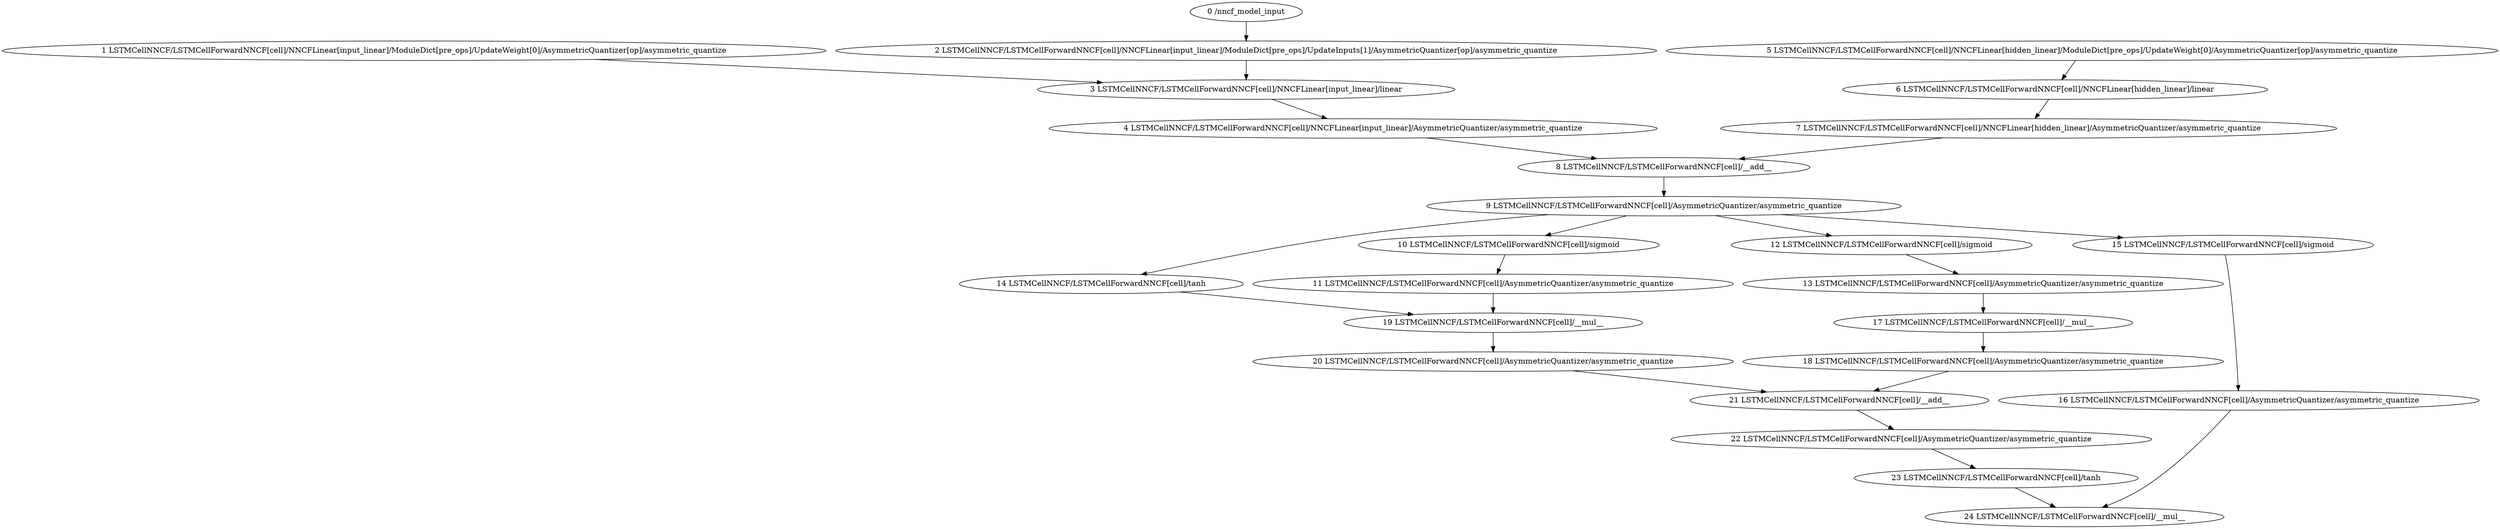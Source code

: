 strict digraph  {
"0 /nncf_model_input" [id=0, scope="", type=nncf_model_input];
"1 LSTMCellNNCF/LSTMCellForwardNNCF[cell]/NNCFLinear[input_linear]/ModuleDict[pre_ops]/UpdateWeight[0]/AsymmetricQuantizer[op]/asymmetric_quantize" [id=1, scope="LSTMCellNNCF/LSTMCellForwardNNCF[cell]/NNCFLinear[input_linear]/ModuleDict[pre_ops]/UpdateWeight[0]/AsymmetricQuantizer[op]", type=asymmetric_quantize];
"2 LSTMCellNNCF/LSTMCellForwardNNCF[cell]/NNCFLinear[input_linear]/ModuleDict[pre_ops]/UpdateInputs[1]/AsymmetricQuantizer[op]/asymmetric_quantize" [id=2, scope="LSTMCellNNCF/LSTMCellForwardNNCF[cell]/NNCFLinear[input_linear]/ModuleDict[pre_ops]/UpdateInputs[1]/AsymmetricQuantizer[op]", type=asymmetric_quantize];
"3 LSTMCellNNCF/LSTMCellForwardNNCF[cell]/NNCFLinear[input_linear]/linear" [id=3, scope="LSTMCellNNCF/LSTMCellForwardNNCF[cell]/NNCFLinear[input_linear]", type=linear];
"4 LSTMCellNNCF/LSTMCellForwardNNCF[cell]/NNCFLinear[input_linear]/AsymmetricQuantizer/asymmetric_quantize" [id=4, scope="LSTMCellNNCF/LSTMCellForwardNNCF[cell]/NNCFLinear[input_linear]/AsymmetricQuantizer", type=asymmetric_quantize];
"5 LSTMCellNNCF/LSTMCellForwardNNCF[cell]/NNCFLinear[hidden_linear]/ModuleDict[pre_ops]/UpdateWeight[0]/AsymmetricQuantizer[op]/asymmetric_quantize" [id=5, scope="LSTMCellNNCF/LSTMCellForwardNNCF[cell]/NNCFLinear[hidden_linear]/ModuleDict[pre_ops]/UpdateWeight[0]/AsymmetricQuantizer[op]", type=asymmetric_quantize];
"6 LSTMCellNNCF/LSTMCellForwardNNCF[cell]/NNCFLinear[hidden_linear]/linear" [id=6, scope="LSTMCellNNCF/LSTMCellForwardNNCF[cell]/NNCFLinear[hidden_linear]", type=linear];
"7 LSTMCellNNCF/LSTMCellForwardNNCF[cell]/NNCFLinear[hidden_linear]/AsymmetricQuantizer/asymmetric_quantize" [id=7, scope="LSTMCellNNCF/LSTMCellForwardNNCF[cell]/NNCFLinear[hidden_linear]/AsymmetricQuantizer", type=asymmetric_quantize];
"8 LSTMCellNNCF/LSTMCellForwardNNCF[cell]/__add__" [id=8, scope="LSTMCellNNCF/LSTMCellForwardNNCF[cell]", type=__add__];
"9 LSTMCellNNCF/LSTMCellForwardNNCF[cell]/AsymmetricQuantizer/asymmetric_quantize" [id=9, scope="LSTMCellNNCF/LSTMCellForwardNNCF[cell]/AsymmetricQuantizer", type=asymmetric_quantize];
"10 LSTMCellNNCF/LSTMCellForwardNNCF[cell]/sigmoid" [id=10, scope="LSTMCellNNCF/LSTMCellForwardNNCF[cell]", type=sigmoid];
"11 LSTMCellNNCF/LSTMCellForwardNNCF[cell]/AsymmetricQuantizer/asymmetric_quantize" [id=11, scope="LSTMCellNNCF/LSTMCellForwardNNCF[cell]/AsymmetricQuantizer", type=asymmetric_quantize];
"12 LSTMCellNNCF/LSTMCellForwardNNCF[cell]/sigmoid" [id=12, scope="LSTMCellNNCF/LSTMCellForwardNNCF[cell]", type=sigmoid];
"13 LSTMCellNNCF/LSTMCellForwardNNCF[cell]/AsymmetricQuantizer/asymmetric_quantize" [id=13, scope="LSTMCellNNCF/LSTMCellForwardNNCF[cell]/AsymmetricQuantizer", type=asymmetric_quantize];
"14 LSTMCellNNCF/LSTMCellForwardNNCF[cell]/tanh" [id=14, scope="LSTMCellNNCF/LSTMCellForwardNNCF[cell]", type=tanh];
"15 LSTMCellNNCF/LSTMCellForwardNNCF[cell]/sigmoid" [id=15, scope="LSTMCellNNCF/LSTMCellForwardNNCF[cell]", type=sigmoid];
"16 LSTMCellNNCF/LSTMCellForwardNNCF[cell]/AsymmetricQuantizer/asymmetric_quantize" [id=16, scope="LSTMCellNNCF/LSTMCellForwardNNCF[cell]/AsymmetricQuantizer", type=asymmetric_quantize];
"17 LSTMCellNNCF/LSTMCellForwardNNCF[cell]/__mul__" [id=17, scope="LSTMCellNNCF/LSTMCellForwardNNCF[cell]", type=__mul__];
"18 LSTMCellNNCF/LSTMCellForwardNNCF[cell]/AsymmetricQuantizer/asymmetric_quantize" [id=18, scope="LSTMCellNNCF/LSTMCellForwardNNCF[cell]/AsymmetricQuantizer", type=asymmetric_quantize];
"19 LSTMCellNNCF/LSTMCellForwardNNCF[cell]/__mul__" [id=19, scope="LSTMCellNNCF/LSTMCellForwardNNCF[cell]", type=__mul__];
"20 LSTMCellNNCF/LSTMCellForwardNNCF[cell]/AsymmetricQuantizer/asymmetric_quantize" [id=20, scope="LSTMCellNNCF/LSTMCellForwardNNCF[cell]/AsymmetricQuantizer", type=asymmetric_quantize];
"21 LSTMCellNNCF/LSTMCellForwardNNCF[cell]/__add__" [id=21, scope="LSTMCellNNCF/LSTMCellForwardNNCF[cell]", type=__add__];
"22 LSTMCellNNCF/LSTMCellForwardNNCF[cell]/AsymmetricQuantizer/asymmetric_quantize" [id=22, scope="LSTMCellNNCF/LSTMCellForwardNNCF[cell]/AsymmetricQuantizer", type=asymmetric_quantize];
"23 LSTMCellNNCF/LSTMCellForwardNNCF[cell]/tanh" [id=23, scope="LSTMCellNNCF/LSTMCellForwardNNCF[cell]", type=tanh];
"24 LSTMCellNNCF/LSTMCellForwardNNCF[cell]/__mul__" [id=24, scope="LSTMCellNNCF/LSTMCellForwardNNCF[cell]", type=__mul__];
"0 /nncf_model_input" -> "2 LSTMCellNNCF/LSTMCellForwardNNCF[cell]/NNCFLinear[input_linear]/ModuleDict[pre_ops]/UpdateInputs[1]/AsymmetricQuantizer[op]/asymmetric_quantize";
"1 LSTMCellNNCF/LSTMCellForwardNNCF[cell]/NNCFLinear[input_linear]/ModuleDict[pre_ops]/UpdateWeight[0]/AsymmetricQuantizer[op]/asymmetric_quantize" -> "3 LSTMCellNNCF/LSTMCellForwardNNCF[cell]/NNCFLinear[input_linear]/linear";
"2 LSTMCellNNCF/LSTMCellForwardNNCF[cell]/NNCFLinear[input_linear]/ModuleDict[pre_ops]/UpdateInputs[1]/AsymmetricQuantizer[op]/asymmetric_quantize" -> "3 LSTMCellNNCF/LSTMCellForwardNNCF[cell]/NNCFLinear[input_linear]/linear";
"3 LSTMCellNNCF/LSTMCellForwardNNCF[cell]/NNCFLinear[input_linear]/linear" -> "4 LSTMCellNNCF/LSTMCellForwardNNCF[cell]/NNCFLinear[input_linear]/AsymmetricQuantizer/asymmetric_quantize";
"4 LSTMCellNNCF/LSTMCellForwardNNCF[cell]/NNCFLinear[input_linear]/AsymmetricQuantizer/asymmetric_quantize" -> "8 LSTMCellNNCF/LSTMCellForwardNNCF[cell]/__add__";
"5 LSTMCellNNCF/LSTMCellForwardNNCF[cell]/NNCFLinear[hidden_linear]/ModuleDict[pre_ops]/UpdateWeight[0]/AsymmetricQuantizer[op]/asymmetric_quantize" -> "6 LSTMCellNNCF/LSTMCellForwardNNCF[cell]/NNCFLinear[hidden_linear]/linear";
"6 LSTMCellNNCF/LSTMCellForwardNNCF[cell]/NNCFLinear[hidden_linear]/linear" -> "7 LSTMCellNNCF/LSTMCellForwardNNCF[cell]/NNCFLinear[hidden_linear]/AsymmetricQuantizer/asymmetric_quantize";
"7 LSTMCellNNCF/LSTMCellForwardNNCF[cell]/NNCFLinear[hidden_linear]/AsymmetricQuantizer/asymmetric_quantize" -> "8 LSTMCellNNCF/LSTMCellForwardNNCF[cell]/__add__";
"8 LSTMCellNNCF/LSTMCellForwardNNCF[cell]/__add__" -> "9 LSTMCellNNCF/LSTMCellForwardNNCF[cell]/AsymmetricQuantizer/asymmetric_quantize";
"9 LSTMCellNNCF/LSTMCellForwardNNCF[cell]/AsymmetricQuantizer/asymmetric_quantize" -> "10 LSTMCellNNCF/LSTMCellForwardNNCF[cell]/sigmoid";
"9 LSTMCellNNCF/LSTMCellForwardNNCF[cell]/AsymmetricQuantizer/asymmetric_quantize" -> "12 LSTMCellNNCF/LSTMCellForwardNNCF[cell]/sigmoid";
"9 LSTMCellNNCF/LSTMCellForwardNNCF[cell]/AsymmetricQuantizer/asymmetric_quantize" -> "14 LSTMCellNNCF/LSTMCellForwardNNCF[cell]/tanh";
"9 LSTMCellNNCF/LSTMCellForwardNNCF[cell]/AsymmetricQuantizer/asymmetric_quantize" -> "15 LSTMCellNNCF/LSTMCellForwardNNCF[cell]/sigmoid";
"10 LSTMCellNNCF/LSTMCellForwardNNCF[cell]/sigmoid" -> "11 LSTMCellNNCF/LSTMCellForwardNNCF[cell]/AsymmetricQuantizer/asymmetric_quantize";
"11 LSTMCellNNCF/LSTMCellForwardNNCF[cell]/AsymmetricQuantizer/asymmetric_quantize" -> "19 LSTMCellNNCF/LSTMCellForwardNNCF[cell]/__mul__";
"12 LSTMCellNNCF/LSTMCellForwardNNCF[cell]/sigmoid" -> "13 LSTMCellNNCF/LSTMCellForwardNNCF[cell]/AsymmetricQuantizer/asymmetric_quantize";
"13 LSTMCellNNCF/LSTMCellForwardNNCF[cell]/AsymmetricQuantizer/asymmetric_quantize" -> "17 LSTMCellNNCF/LSTMCellForwardNNCF[cell]/__mul__";
"14 LSTMCellNNCF/LSTMCellForwardNNCF[cell]/tanh" -> "19 LSTMCellNNCF/LSTMCellForwardNNCF[cell]/__mul__";
"15 LSTMCellNNCF/LSTMCellForwardNNCF[cell]/sigmoid" -> "16 LSTMCellNNCF/LSTMCellForwardNNCF[cell]/AsymmetricQuantizer/asymmetric_quantize";
"16 LSTMCellNNCF/LSTMCellForwardNNCF[cell]/AsymmetricQuantizer/asymmetric_quantize" -> "24 LSTMCellNNCF/LSTMCellForwardNNCF[cell]/__mul__";
"17 LSTMCellNNCF/LSTMCellForwardNNCF[cell]/__mul__" -> "18 LSTMCellNNCF/LSTMCellForwardNNCF[cell]/AsymmetricQuantizer/asymmetric_quantize";
"18 LSTMCellNNCF/LSTMCellForwardNNCF[cell]/AsymmetricQuantizer/asymmetric_quantize" -> "21 LSTMCellNNCF/LSTMCellForwardNNCF[cell]/__add__";
"19 LSTMCellNNCF/LSTMCellForwardNNCF[cell]/__mul__" -> "20 LSTMCellNNCF/LSTMCellForwardNNCF[cell]/AsymmetricQuantizer/asymmetric_quantize";
"20 LSTMCellNNCF/LSTMCellForwardNNCF[cell]/AsymmetricQuantizer/asymmetric_quantize" -> "21 LSTMCellNNCF/LSTMCellForwardNNCF[cell]/__add__";
"21 LSTMCellNNCF/LSTMCellForwardNNCF[cell]/__add__" -> "22 LSTMCellNNCF/LSTMCellForwardNNCF[cell]/AsymmetricQuantizer/asymmetric_quantize";
"22 LSTMCellNNCF/LSTMCellForwardNNCF[cell]/AsymmetricQuantizer/asymmetric_quantize" -> "23 LSTMCellNNCF/LSTMCellForwardNNCF[cell]/tanh";
"23 LSTMCellNNCF/LSTMCellForwardNNCF[cell]/tanh" -> "24 LSTMCellNNCF/LSTMCellForwardNNCF[cell]/__mul__";
}
